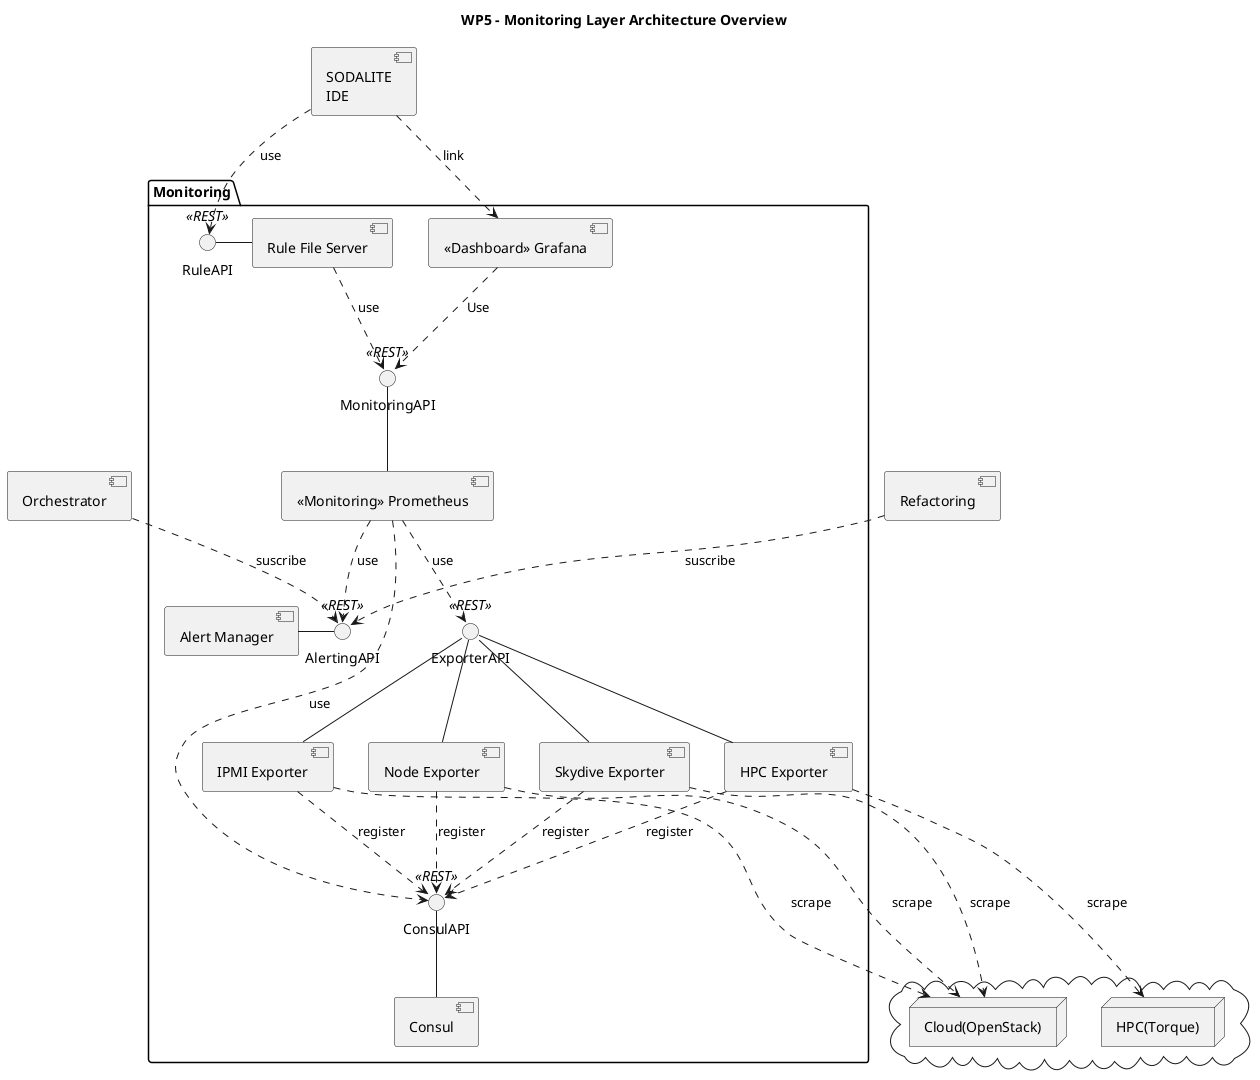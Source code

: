 @startuml

title WP5 - Monitoring Layer Architecture Overview


package "Monitoring" as mon {
    [<<Monitoring>> Prometheus] as mon_impl
    () "MonitoringAPI" <<REST>> as mon_if
    [Consul] as con_impl
    () "ConsulAPI" <<REST>> as con_if
    [Rule File Server] as rule_impl
    () "RuleAPI" <<REST>> as rule_if
    [<<Dashboard>> Grafana] as dash
    [IPMI Exporter] as ipmi_exp
    [HPC Exporter] as hpc_exp
    [Node Exporter] as node_exp
    [Skydive Exporter] as sky_exp
    () "ExporterAPI" <<REST>> as exp_if
    [Alert Manager] as alert_mngr
    () "AlertingAPI" <<REST>> as alert_if
}

cloud {
    node "Cloud(OpenStack)" as OpenStack
    node "HPC(Torque)" as Torque
}


[SODALITE\nIDE] as ide

[Orchestrator] as orch
[Orchestrator] as orch
[Refactoring] as refac


mon_impl -u- mon_if
con_impl -u- con_if
rule_impl -r- rule_if
ipmi_exp -u- exp_if
hpc_exp -u- exp_if
sky_exp -u- exp_if
node_exp -u- exp_if
mon_impl ..> exp_if : use
dash ..> mon_if: Use
alert_mngr -r- alert_if
mon_impl ..> con_if: use
rule_impl ..> mon_if: use
mon_impl ..> alert_if : use


node_exp ..> con_if : register
ipmi_exp ..> con_if : register
hpc_exp ..> con_if : register
sky_exp ..> con_if : register


ipmi_exp ...> OpenStack : scrape
node_exp ...> OpenStack : scrape
hpc_exp ...> Torque : scrape
sky_exp ...> OpenStack : scrape

ide ..> dash : link
ide ..> rule_if : use
orch ..> alert_if : suscribe
refac ..> alert_if : suscribe

@enduml
